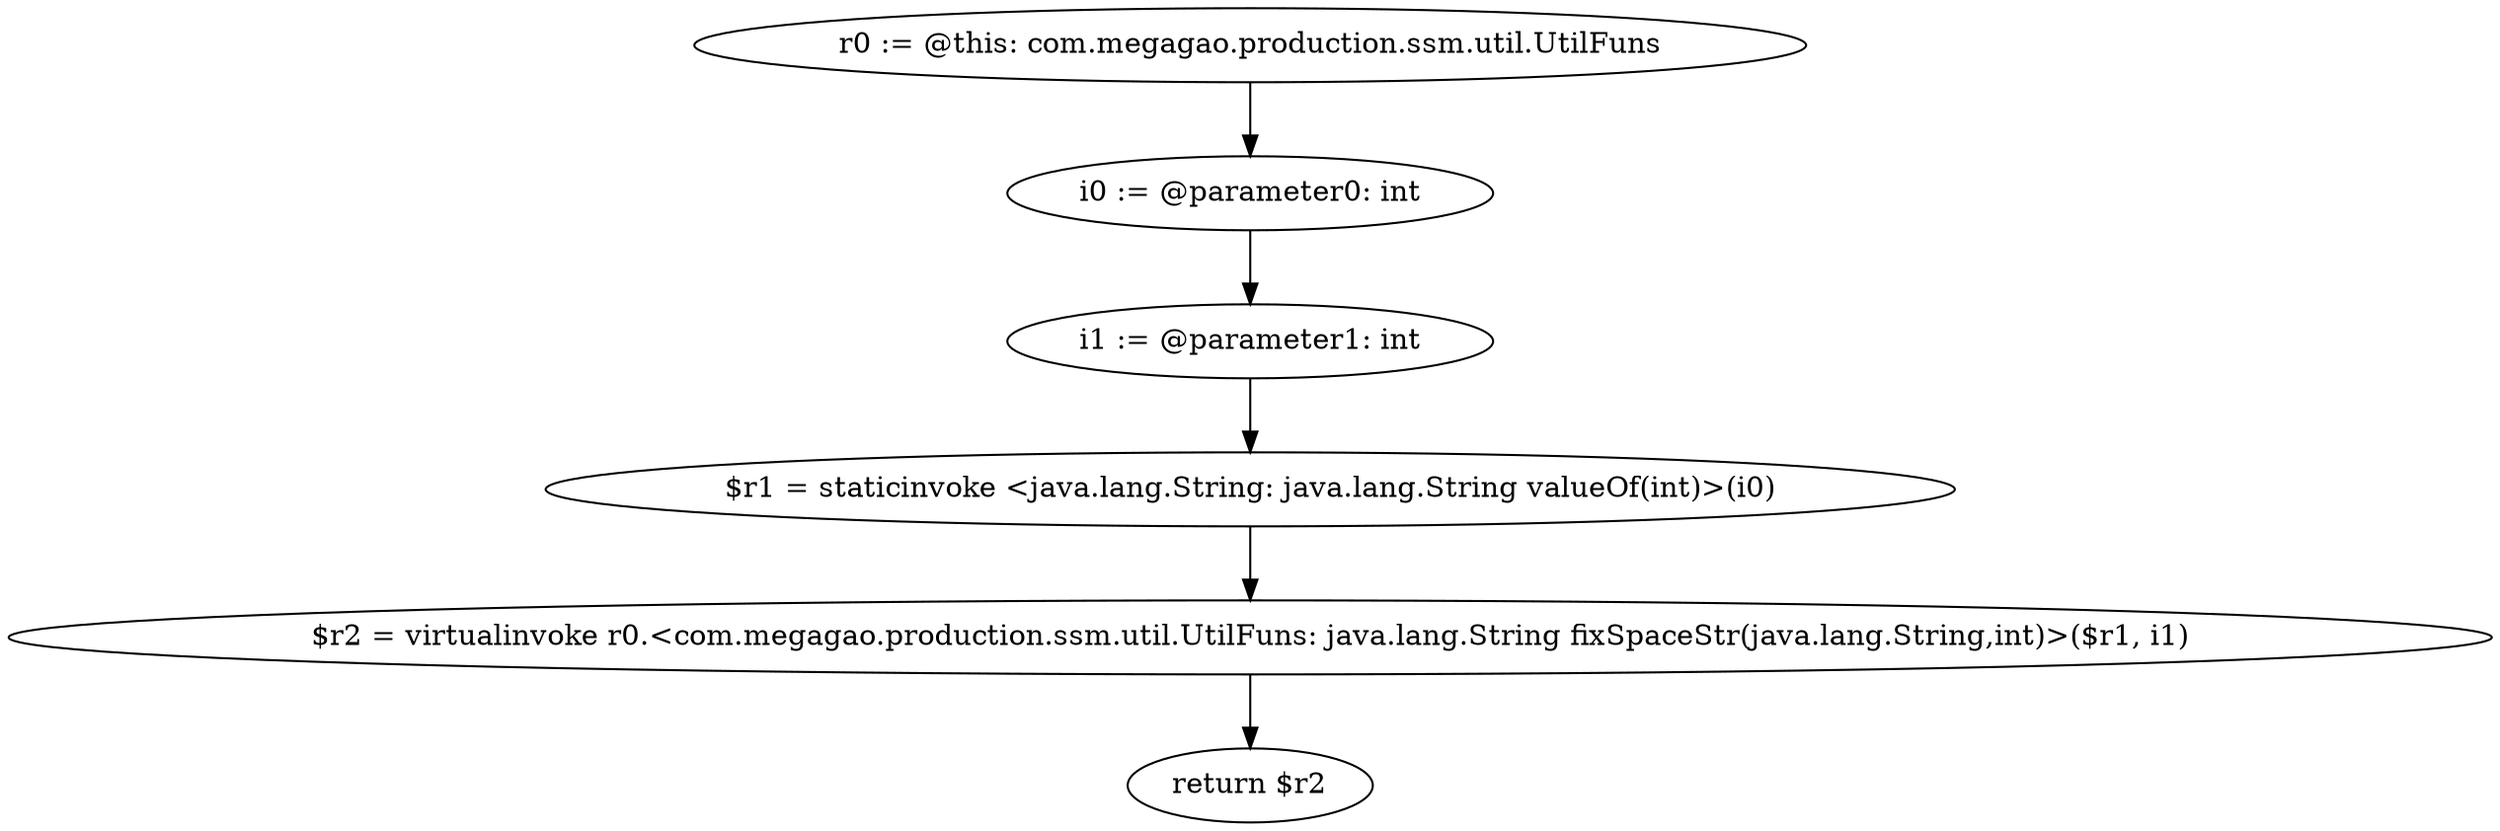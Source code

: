 digraph "unitGraph" {
    "r0 := @this: com.megagao.production.ssm.util.UtilFuns"
    "i0 := @parameter0: int"
    "i1 := @parameter1: int"
    "$r1 = staticinvoke <java.lang.String: java.lang.String valueOf(int)>(i0)"
    "$r2 = virtualinvoke r0.<com.megagao.production.ssm.util.UtilFuns: java.lang.String fixSpaceStr(java.lang.String,int)>($r1, i1)"
    "return $r2"
    "r0 := @this: com.megagao.production.ssm.util.UtilFuns"->"i0 := @parameter0: int";
    "i0 := @parameter0: int"->"i1 := @parameter1: int";
    "i1 := @parameter1: int"->"$r1 = staticinvoke <java.lang.String: java.lang.String valueOf(int)>(i0)";
    "$r1 = staticinvoke <java.lang.String: java.lang.String valueOf(int)>(i0)"->"$r2 = virtualinvoke r0.<com.megagao.production.ssm.util.UtilFuns: java.lang.String fixSpaceStr(java.lang.String,int)>($r1, i1)";
    "$r2 = virtualinvoke r0.<com.megagao.production.ssm.util.UtilFuns: java.lang.String fixSpaceStr(java.lang.String,int)>($r1, i1)"->"return $r2";
}
